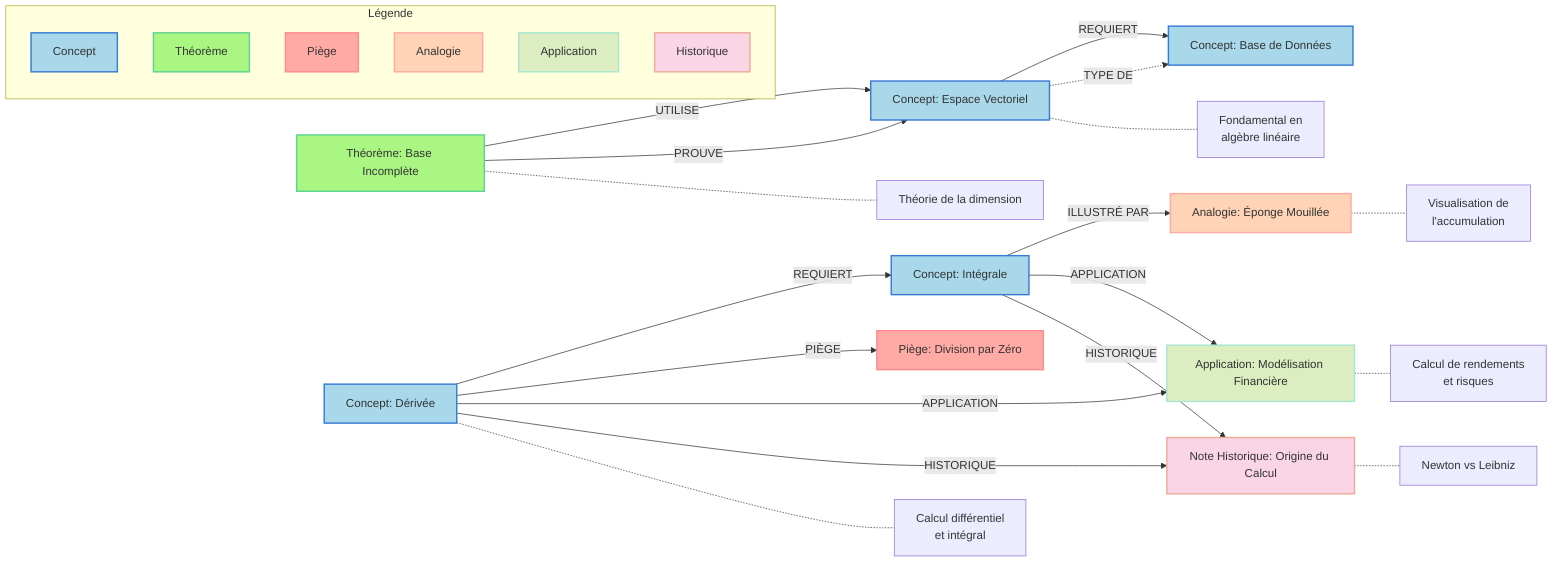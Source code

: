 graph LR
    %% Nodes (Entités)
    C1[Concept: Espace Vectoriel]
    C2[Concept: Base de Données]
    C3[Concept: Dérivée]
    C4[Concept: Intégrale]
    T1[Théorème: Base Incomplète]
    P1[Piège: Division par Zéro]
    A1[Analogie: Éponge Mouillée]
    App1[Application: Modélisation Financière]
    Note1[Note Historique: Origine du Calcul]

    %% Relationships (Relations)
    C1 --> |REQUIERT| C2
    C3 --> |REQUIERT| C4
    T1 --> |UTILISE| C1
    T1 --> |PROUVE| C1
    C3 --> |PIÈGE| P1
    C4 --> |ILLUSTRÉ PAR| A1
    C3 --> |APPLICATION| App1
    C4 --> |APPLICATION| App1
    C3 --> |HISTORIQUE| Note1
    C4 --> |HISTORIQUE| Note1
    C1 -.-> |TYPE DE| C2

    %% Styling
    classDef concept fill:#a8d8ea, stroke:#3a7bd5,stroke-width:2px,color:#333;
    classDef theorem fill:#aaf683, stroke:#60d394,stroke-width:2px,color:#333;
    classDef pitfall fill:#ffaaa5, stroke:#ff8b94,stroke-width:2px,color:#333;
    classDef analogy fill:#ffd3b6, stroke:#ffaaa5,stroke-width:2px,color:#333;
    classDef application fill:#dcedc1, stroke:#a8e6cf,stroke-width:2px,color:#333;
    classDef history fill:#f9d5e5, stroke:#eeac99,stroke-width:2px,color:#333;
    
    class C1,C2,C3,C4 concept;
    class T1 theorem;
    class P1 pitfall;
    class A1 analogy;
    class App1 application;
    class Note1 history;

    %% Notes explicatives
    C1 -.- note1["Fondamental en<br>algèbre linéaire"]
    C3 -.- note2["Calcul différentiel<br>et intégral"]
    T1 -.- note3["Théorie de la dimension"]
    A1 -.- note4["Visualisation de<br>l'accumulation"]
    App1 -.- note5["Calcul de rendements<br>et risques"]
    Note1 -.- note6["Newton vs Leibniz"]

    %% Légende
    subgraph Légende
        direction TB
        l1[Concept]:::concept
        l2[Théorème]:::theorem
        l3[Piège]:::pitfall
        l4[Analogie]:::analogy
        l5[Application]:::application
        l6[Historique]:::history
    end